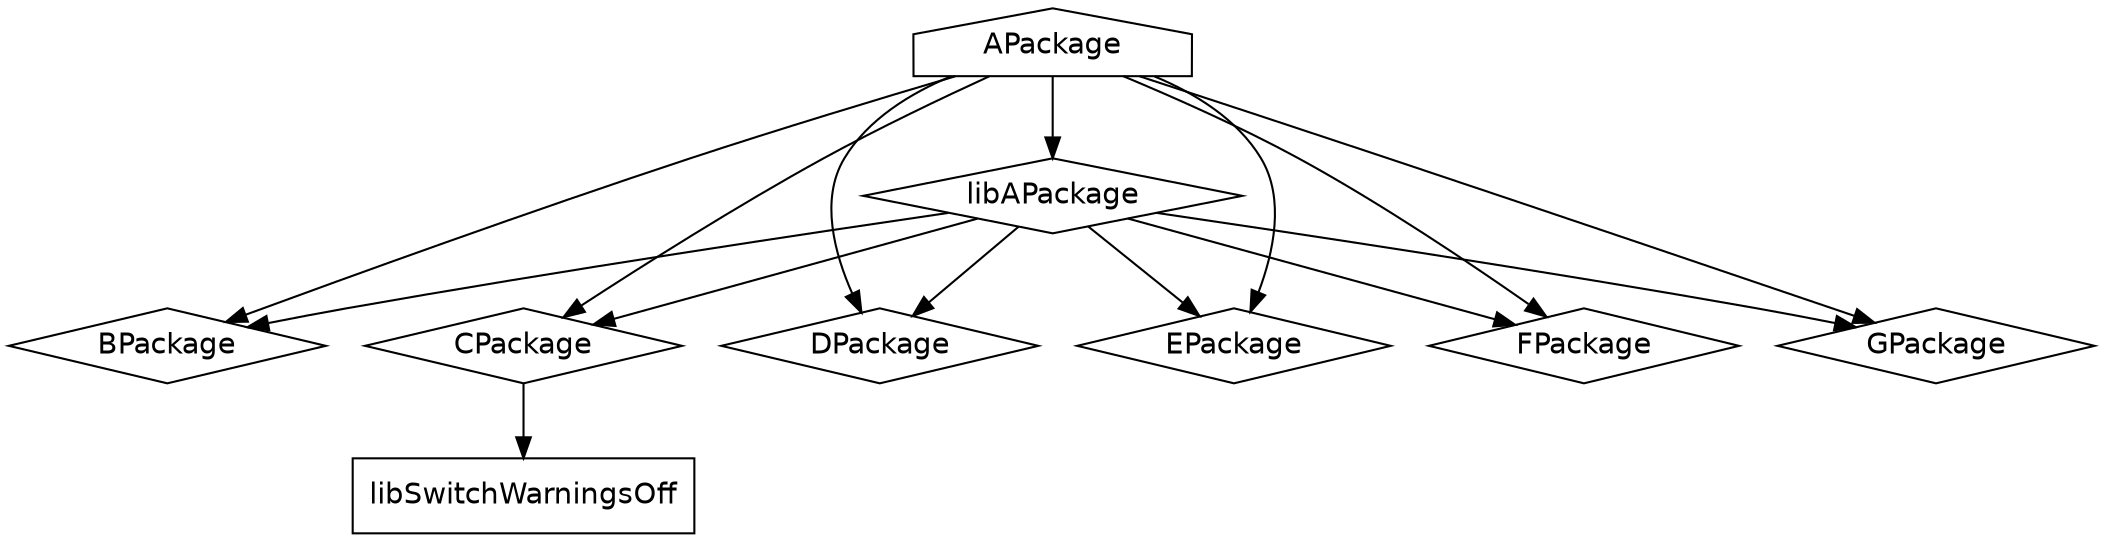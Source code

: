 digraph "CPFTargetDependencyGraph" {
node [
 fontsize = "14", fontname="helvetica"
];
    "node134" [ label="APackage" shape="house"];
    "node56" [ label="BPackage" shape="diamond"];
    "node134" -> "node56" // APackage -> BPackage
    "node99" [ label="CPackage" shape="diamond"];
    "node134" -> "node99" // APackage -> CPackage
    "node16" [ label="libSwitchWarningsOff" shape="box"];
    "node99" -> "node16" // CPackage -> libSwitchWarningsOff
    "node115" [ label="DPackage" shape="diamond"];
    "node134" -> "node115" // APackage -> DPackage
    "node124" [ label="EPackage" shape="diamond"];
    "node134" -> "node124" // APackage -> EPackage
    "node67" [ label="FPackage" shape="diamond"];
    "node134" -> "node67" // APackage -> FPackage
    "node82" [ label="GPackage" shape="diamond"];
    "node134" -> "node82" // APackage -> GPackage
    "node135" [ label="libAPackage" shape="diamond"];
    "node134" -> "node135" // APackage -> libAPackage
    "node135" -> "node56" // libAPackage -> BPackage
    "node135" -> "node99" // libAPackage -> CPackage
    "node135" -> "node115" // libAPackage -> DPackage
    "node135" -> "node124" // libAPackage -> EPackage
    "node135" -> "node67" // libAPackage -> FPackage
    "node135" -> "node82" // libAPackage -> GPackage
}
